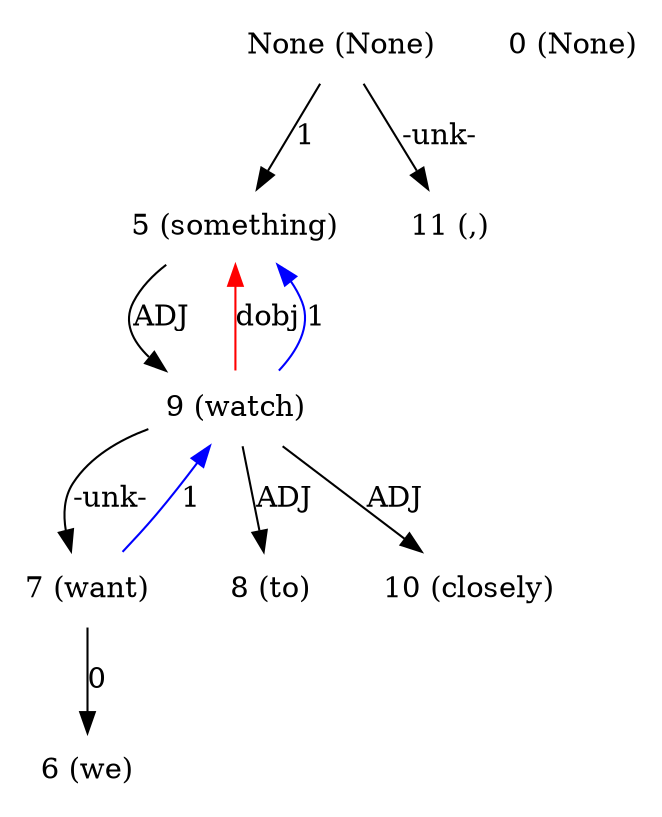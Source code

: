 digraph G{
edge [dir=forward]
node [shape=plaintext]

None [label="None (None)"]
None -> 5 [label="1"]
None -> 11 [label="-unk-"]
0 [label="0 (None)"]
5 [label="5 (something)"]
5 -> 9 [label="ADJ"]
9 -> 5 [label="dobj", color="red"]
6 [label="6 (we)"]
7 [label="7 (want)"]
7 -> 9 [label="1", color="blue"]
7 -> 6 [label="0"]
8 [label="8 (to)"]
9 [label="9 (watch)"]
9 -> 5 [label="1", color="blue"]
9 -> 7 [label="-unk-"]
9 -> 8 [label="ADJ"]
9 -> 10 [label="ADJ"]
10 [label="10 (closely)"]
11 [label="11 (,)"]
}
